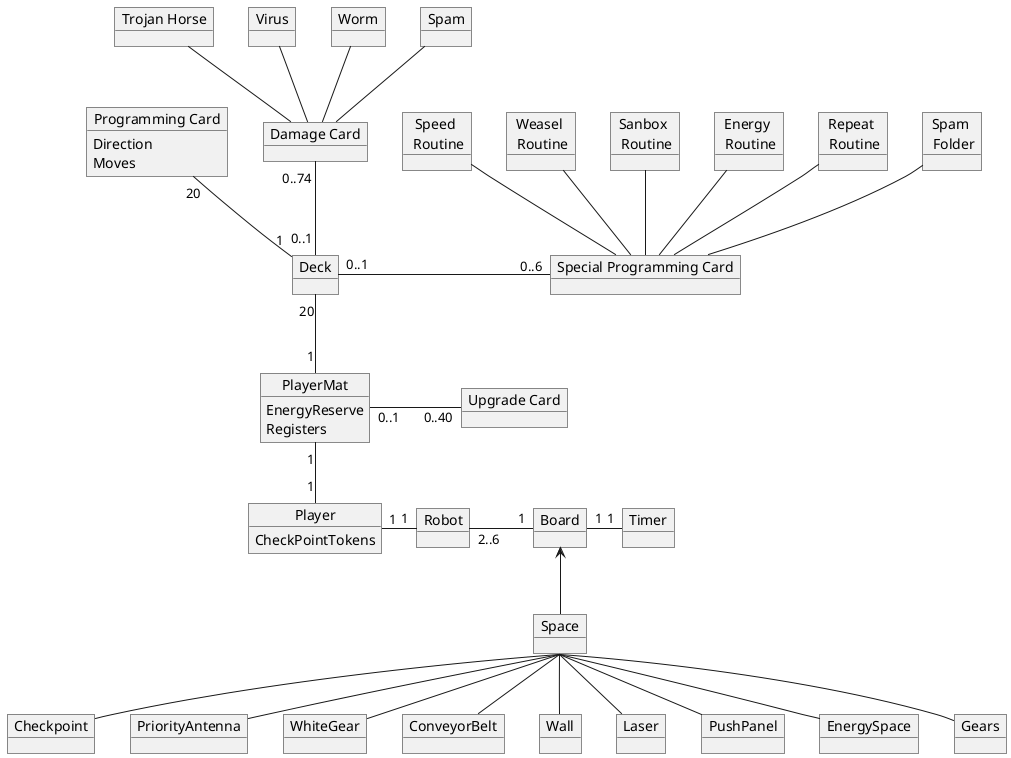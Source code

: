 @startuml
skinparam groupInheritance 2

object Board
object Robot
object "Programming Card" as prgcard {
    Direction
    Moves
}

object "Upgrade Card" as upcard

object "Damage Card" as dmgcard
object Spam
object Worm
object Virus
object "Trojan Horse" as trojan

object "Special Programming Card" as spccard
object "Energy \n Routine" as energyRout
object "Sanbox \n Routine" as sandboxRout
object "Weasel \n Routine" as weaselRout
object "Speed \n Routine" as speedRout
object "Spam \n Folder" as spamFol
object "Repeat \n Routine" as repeatRout

object Timer
object Player {
    CheckPointTokens
}
object Deck
object PlayerMat {
    EnergyReserve
    Registers
}

Board "1" -l- "2..6" Robot : \t
Player "1" -r- "1" Robot
Player "1" -u- "1" PlayerMat

Deck "20" -- "1" PlayerMat : \t

prgcard "20" -- "1" Deck : \t\t
upcard "0..40" -l- "0..1" PlayerMat : \t\t
spccard "0..6" -l- "0..1" Deck : \t\t
dmgcard "0..74" -- "0..1" Deck
Timer "1" -l- "1" Board

dmgcard -u- Spam
dmgcard -u- Worm
dmgcard -u- Virus
dmgcard -u- trojan

spccard -u- energyRout
spccard -u- sandboxRout
spccard -u- weaselRout
spccard -u- speedRout
spccard -u- spamFol
spccard -u- repeatRout

object Space
object Checkpoint
object PriorityAntenna
object WhiteGear
object ConveyorBelt
object Wall
object Laser
object PushPanel
object EnergySpace
object Gears

Board <-- Space
Space <|-- Checkpoint
Space <|-- PriorityAntenna
Space <|-- WhiteGear
Space <|-- ConveyorBelt
Space <|-- Wall
Space <|-- Laser
Space <|-- PushPanel
Space <|-- EnergySpace
Space <|-- Gears

@enduml